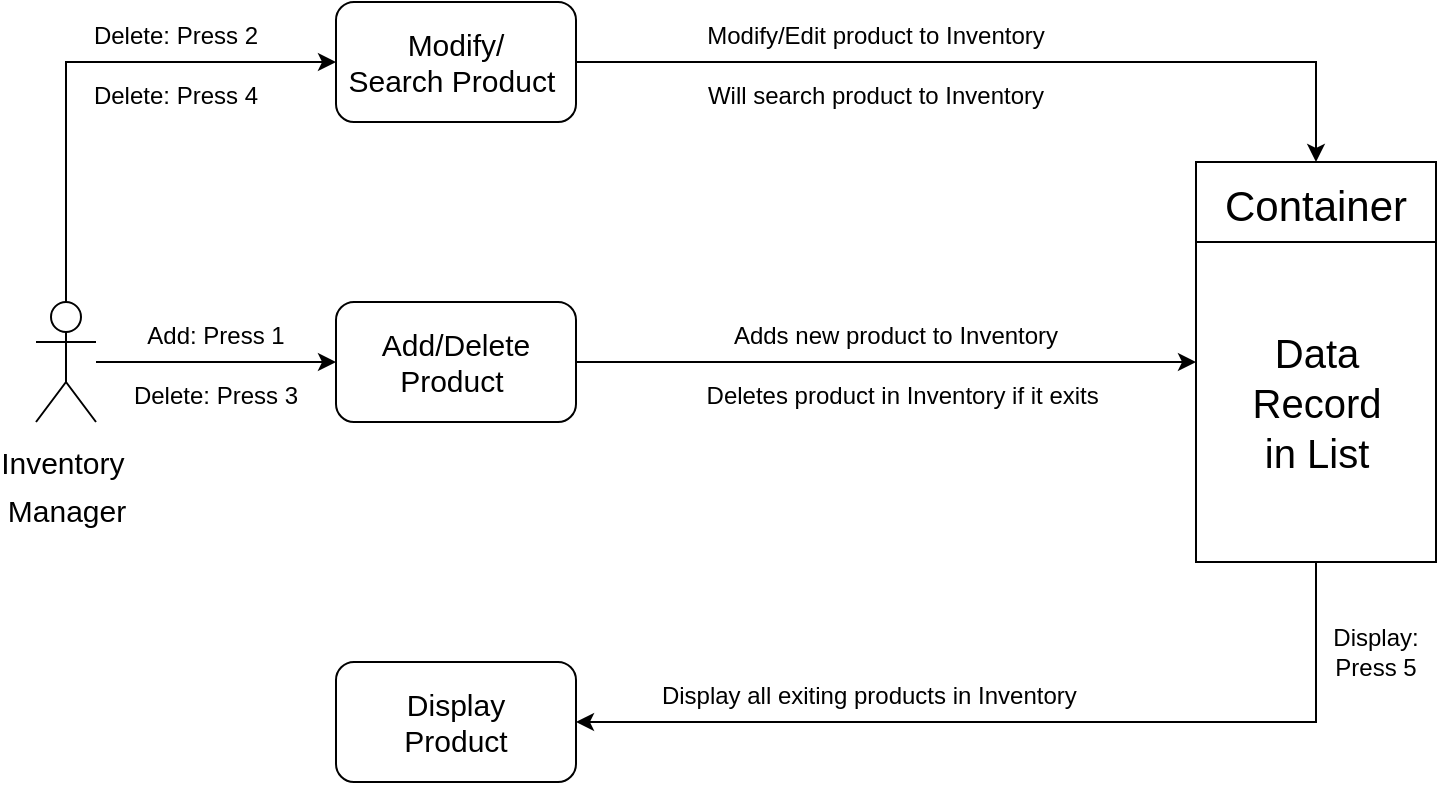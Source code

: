 <mxfile version="17.2.5" type="github">
  <diagram id="C5RBs43oDa-KdzZeNtuy" name="Page-1">
    <mxGraphModel dx="1038" dy="586" grid="1" gridSize="10" guides="1" tooltips="1" connect="1" arrows="1" fold="1" page="1" pageScale="1" pageWidth="827" pageHeight="1169" math="0" shadow="0">
      <root>
        <mxCell id="WIyWlLk6GJQsqaUBKTNV-0" />
        <mxCell id="WIyWlLk6GJQsqaUBKTNV-1" parent="WIyWlLk6GJQsqaUBKTNV-0" />
        <mxCell id="MtODdQuM0MkMvu9IIlQ9-0" style="edgeStyle=orthogonalEdgeStyle;rounded=0;orthogonalLoop=1;jettySize=auto;html=1;entryX=1;entryY=0.5;entryDx=0;entryDy=0;fontSize=12;" edge="1" parent="WIyWlLk6GJQsqaUBKTNV-1" source="MtODdQuM0MkMvu9IIlQ9-1" target="MtODdQuM0MkMvu9IIlQ9-18">
          <mxGeometry relative="1" as="geometry">
            <Array as="points">
              <mxPoint x="680" y="510" />
            </Array>
          </mxGeometry>
        </mxCell>
        <mxCell id="MtODdQuM0MkMvu9IIlQ9-1" value="Container" style="swimlane;fontSize=21;strokeWidth=1;fontStyle=0;startSize=40;" vertex="1" parent="WIyWlLk6GJQsqaUBKTNV-1">
          <mxGeometry x="620" y="230" width="120" height="200" as="geometry" />
        </mxCell>
        <mxCell id="MtODdQuM0MkMvu9IIlQ9-2" value="&lt;font style=&quot;font-size: 20px&quot;&gt;Data&lt;br&gt;Record&lt;br&gt;in List&lt;/font&gt;" style="text;html=1;align=center;verticalAlign=middle;resizable=0;points=[];autosize=1;strokeColor=none;fillColor=none;fontSize=21;" vertex="1" parent="MtODdQuM0MkMvu9IIlQ9-1">
          <mxGeometry x="20" y="80" width="80" height="80" as="geometry" />
        </mxCell>
        <mxCell id="MtODdQuM0MkMvu9IIlQ9-3" style="edgeStyle=orthogonalEdgeStyle;rounded=0;orthogonalLoop=1;jettySize=auto;html=1;fontSize=15;" edge="1" parent="WIyWlLk6GJQsqaUBKTNV-1" source="MtODdQuM0MkMvu9IIlQ9-5">
          <mxGeometry relative="1" as="geometry">
            <mxPoint x="190" y="330" as="targetPoint" />
          </mxGeometry>
        </mxCell>
        <mxCell id="MtODdQuM0MkMvu9IIlQ9-4" style="edgeStyle=orthogonalEdgeStyle;rounded=0;orthogonalLoop=1;jettySize=auto;html=1;fontSize=12;entryX=0;entryY=0.5;entryDx=0;entryDy=0;" edge="1" parent="WIyWlLk6GJQsqaUBKTNV-1" source="MtODdQuM0MkMvu9IIlQ9-5" target="MtODdQuM0MkMvu9IIlQ9-12">
          <mxGeometry relative="1" as="geometry">
            <mxPoint x="55" y="180" as="targetPoint" />
            <Array as="points">
              <mxPoint x="55" y="180" />
            </Array>
          </mxGeometry>
        </mxCell>
        <mxCell id="MtODdQuM0MkMvu9IIlQ9-5" value="&lt;font style=&quot;font-size: 15px&quot;&gt;Inventory&amp;nbsp;&lt;br&gt;Manager&lt;/font&gt;" style="shape=umlActor;verticalLabelPosition=bottom;verticalAlign=top;html=1;outlineConnect=0;fontSize=20;strokeWidth=1;" vertex="1" parent="WIyWlLk6GJQsqaUBKTNV-1">
          <mxGeometry x="40" y="300" width="30" height="60" as="geometry" />
        </mxCell>
        <mxCell id="MtODdQuM0MkMvu9IIlQ9-6" style="edgeStyle=orthogonalEdgeStyle;rounded=0;orthogonalLoop=1;jettySize=auto;html=1;entryX=0;entryY=0.5;entryDx=0;entryDy=0;fontSize=12;" edge="1" parent="WIyWlLk6GJQsqaUBKTNV-1" source="MtODdQuM0MkMvu9IIlQ9-7" target="MtODdQuM0MkMvu9IIlQ9-1">
          <mxGeometry relative="1" as="geometry" />
        </mxCell>
        <mxCell id="MtODdQuM0MkMvu9IIlQ9-7" value="Add/Delete&lt;br&gt;Product&amp;nbsp;" style="rounded=1;whiteSpace=wrap;html=1;fontSize=15;strokeWidth=1;" vertex="1" parent="WIyWlLk6GJQsqaUBKTNV-1">
          <mxGeometry x="190" y="300" width="120" height="60" as="geometry" />
        </mxCell>
        <mxCell id="MtODdQuM0MkMvu9IIlQ9-8" value="&lt;font style=&quot;font-size: 12px&quot;&gt;Add: Press 1&lt;/font&gt;" style="text;html=1;strokeColor=none;fillColor=none;align=center;verticalAlign=middle;whiteSpace=wrap;rounded=0;fontSize=15;" vertex="1" parent="WIyWlLk6GJQsqaUBKTNV-1">
          <mxGeometry x="70" y="300" width="120" height="30" as="geometry" />
        </mxCell>
        <mxCell id="MtODdQuM0MkMvu9IIlQ9-9" value="&lt;span style=&quot;font-size: 12px&quot;&gt;Adds new product to Inventory&lt;/span&gt;" style="text;html=1;strokeColor=none;fillColor=none;align=center;verticalAlign=middle;whiteSpace=wrap;rounded=0;fontSize=15;" vertex="1" parent="WIyWlLk6GJQsqaUBKTNV-1">
          <mxGeometry x="370" y="300" width="200" height="30" as="geometry" />
        </mxCell>
        <mxCell id="MtODdQuM0MkMvu9IIlQ9-10" value="&lt;span style=&quot;font-size: 12px&quot;&gt;Deletes product in Inventory if it exits&amp;nbsp;&lt;/span&gt;" style="text;html=1;strokeColor=none;fillColor=none;align=center;verticalAlign=middle;whiteSpace=wrap;rounded=0;fontSize=15;" vertex="1" parent="WIyWlLk6GJQsqaUBKTNV-1">
          <mxGeometry x="370" y="330" width="210" height="30" as="geometry" />
        </mxCell>
        <mxCell id="MtODdQuM0MkMvu9IIlQ9-11" style="edgeStyle=orthogonalEdgeStyle;rounded=0;orthogonalLoop=1;jettySize=auto;html=1;fontSize=12;entryX=0.5;entryY=0;entryDx=0;entryDy=0;" edge="1" parent="WIyWlLk6GJQsqaUBKTNV-1" source="MtODdQuM0MkMvu9IIlQ9-12" target="MtODdQuM0MkMvu9IIlQ9-1">
          <mxGeometry relative="1" as="geometry">
            <mxPoint x="690" y="180" as="targetPoint" />
          </mxGeometry>
        </mxCell>
        <mxCell id="MtODdQuM0MkMvu9IIlQ9-12" value="Modify/&lt;br&gt;Search Product&amp;nbsp;" style="rounded=1;whiteSpace=wrap;html=1;fontSize=15;strokeWidth=1;" vertex="1" parent="WIyWlLk6GJQsqaUBKTNV-1">
          <mxGeometry x="190" y="150" width="120" height="60" as="geometry" />
        </mxCell>
        <mxCell id="MtODdQuM0MkMvu9IIlQ9-13" value="&lt;font style=&quot;font-size: 12px&quot;&gt;Delete: Press 3&lt;/font&gt;" style="text;html=1;strokeColor=none;fillColor=none;align=center;verticalAlign=middle;whiteSpace=wrap;rounded=0;fontSize=15;" vertex="1" parent="WIyWlLk6GJQsqaUBKTNV-1">
          <mxGeometry x="70" y="330" width="120" height="30" as="geometry" />
        </mxCell>
        <mxCell id="MtODdQuM0MkMvu9IIlQ9-14" value="&lt;font style=&quot;font-size: 12px&quot;&gt;Delete: Press 2&lt;/font&gt;" style="text;html=1;strokeColor=none;fillColor=none;align=center;verticalAlign=middle;whiteSpace=wrap;rounded=0;fontSize=15;" vertex="1" parent="WIyWlLk6GJQsqaUBKTNV-1">
          <mxGeometry x="60" y="150" width="100" height="30" as="geometry" />
        </mxCell>
        <mxCell id="MtODdQuM0MkMvu9IIlQ9-15" value="&lt;font style=&quot;font-size: 12px&quot;&gt;Delete: Press 4&lt;/font&gt;" style="text;html=1;strokeColor=none;fillColor=none;align=center;verticalAlign=middle;whiteSpace=wrap;rounded=0;fontSize=15;" vertex="1" parent="WIyWlLk6GJQsqaUBKTNV-1">
          <mxGeometry x="60" y="180" width="100" height="30" as="geometry" />
        </mxCell>
        <mxCell id="MtODdQuM0MkMvu9IIlQ9-16" value="&lt;span style=&quot;font-size: 12px&quot;&gt;Modify/Edit product to Inventory&lt;/span&gt;" style="text;html=1;strokeColor=none;fillColor=none;align=center;verticalAlign=middle;whiteSpace=wrap;rounded=0;fontSize=15;" vertex="1" parent="WIyWlLk6GJQsqaUBKTNV-1">
          <mxGeometry x="360" y="150" width="200" height="30" as="geometry" />
        </mxCell>
        <mxCell id="MtODdQuM0MkMvu9IIlQ9-17" value="&lt;span style=&quot;font-size: 12px&quot;&gt;Will search product to Inventory&lt;/span&gt;" style="text;html=1;strokeColor=none;fillColor=none;align=center;verticalAlign=middle;whiteSpace=wrap;rounded=0;fontSize=15;" vertex="1" parent="WIyWlLk6GJQsqaUBKTNV-1">
          <mxGeometry x="360" y="180" width="200" height="30" as="geometry" />
        </mxCell>
        <mxCell id="MtODdQuM0MkMvu9IIlQ9-18" value="Display&lt;br&gt;&amp;nbsp;Product&amp;nbsp;" style="rounded=1;whiteSpace=wrap;html=1;fontSize=15;strokeWidth=1;" vertex="1" parent="WIyWlLk6GJQsqaUBKTNV-1">
          <mxGeometry x="190" y="480" width="120" height="60" as="geometry" />
        </mxCell>
        <mxCell id="MtODdQuM0MkMvu9IIlQ9-19" value="&lt;span style=&quot;font-size: 12px&quot;&gt;Display all exiting products in Inventory&amp;nbsp;&amp;nbsp;&lt;/span&gt;" style="text;html=1;strokeColor=none;fillColor=none;align=center;verticalAlign=middle;whiteSpace=wrap;rounded=0;fontSize=15;" vertex="1" parent="WIyWlLk6GJQsqaUBKTNV-1">
          <mxGeometry x="335" y="480" width="250" height="30" as="geometry" />
        </mxCell>
        <mxCell id="MtODdQuM0MkMvu9IIlQ9-20" value="Display:&lt;br&gt;Press 5" style="text;html=1;strokeColor=none;fillColor=none;align=center;verticalAlign=middle;whiteSpace=wrap;rounded=0;fontSize=12;" vertex="1" parent="WIyWlLk6GJQsqaUBKTNV-1">
          <mxGeometry x="680" y="460" width="60" height="30" as="geometry" />
        </mxCell>
      </root>
    </mxGraphModel>
  </diagram>
</mxfile>
